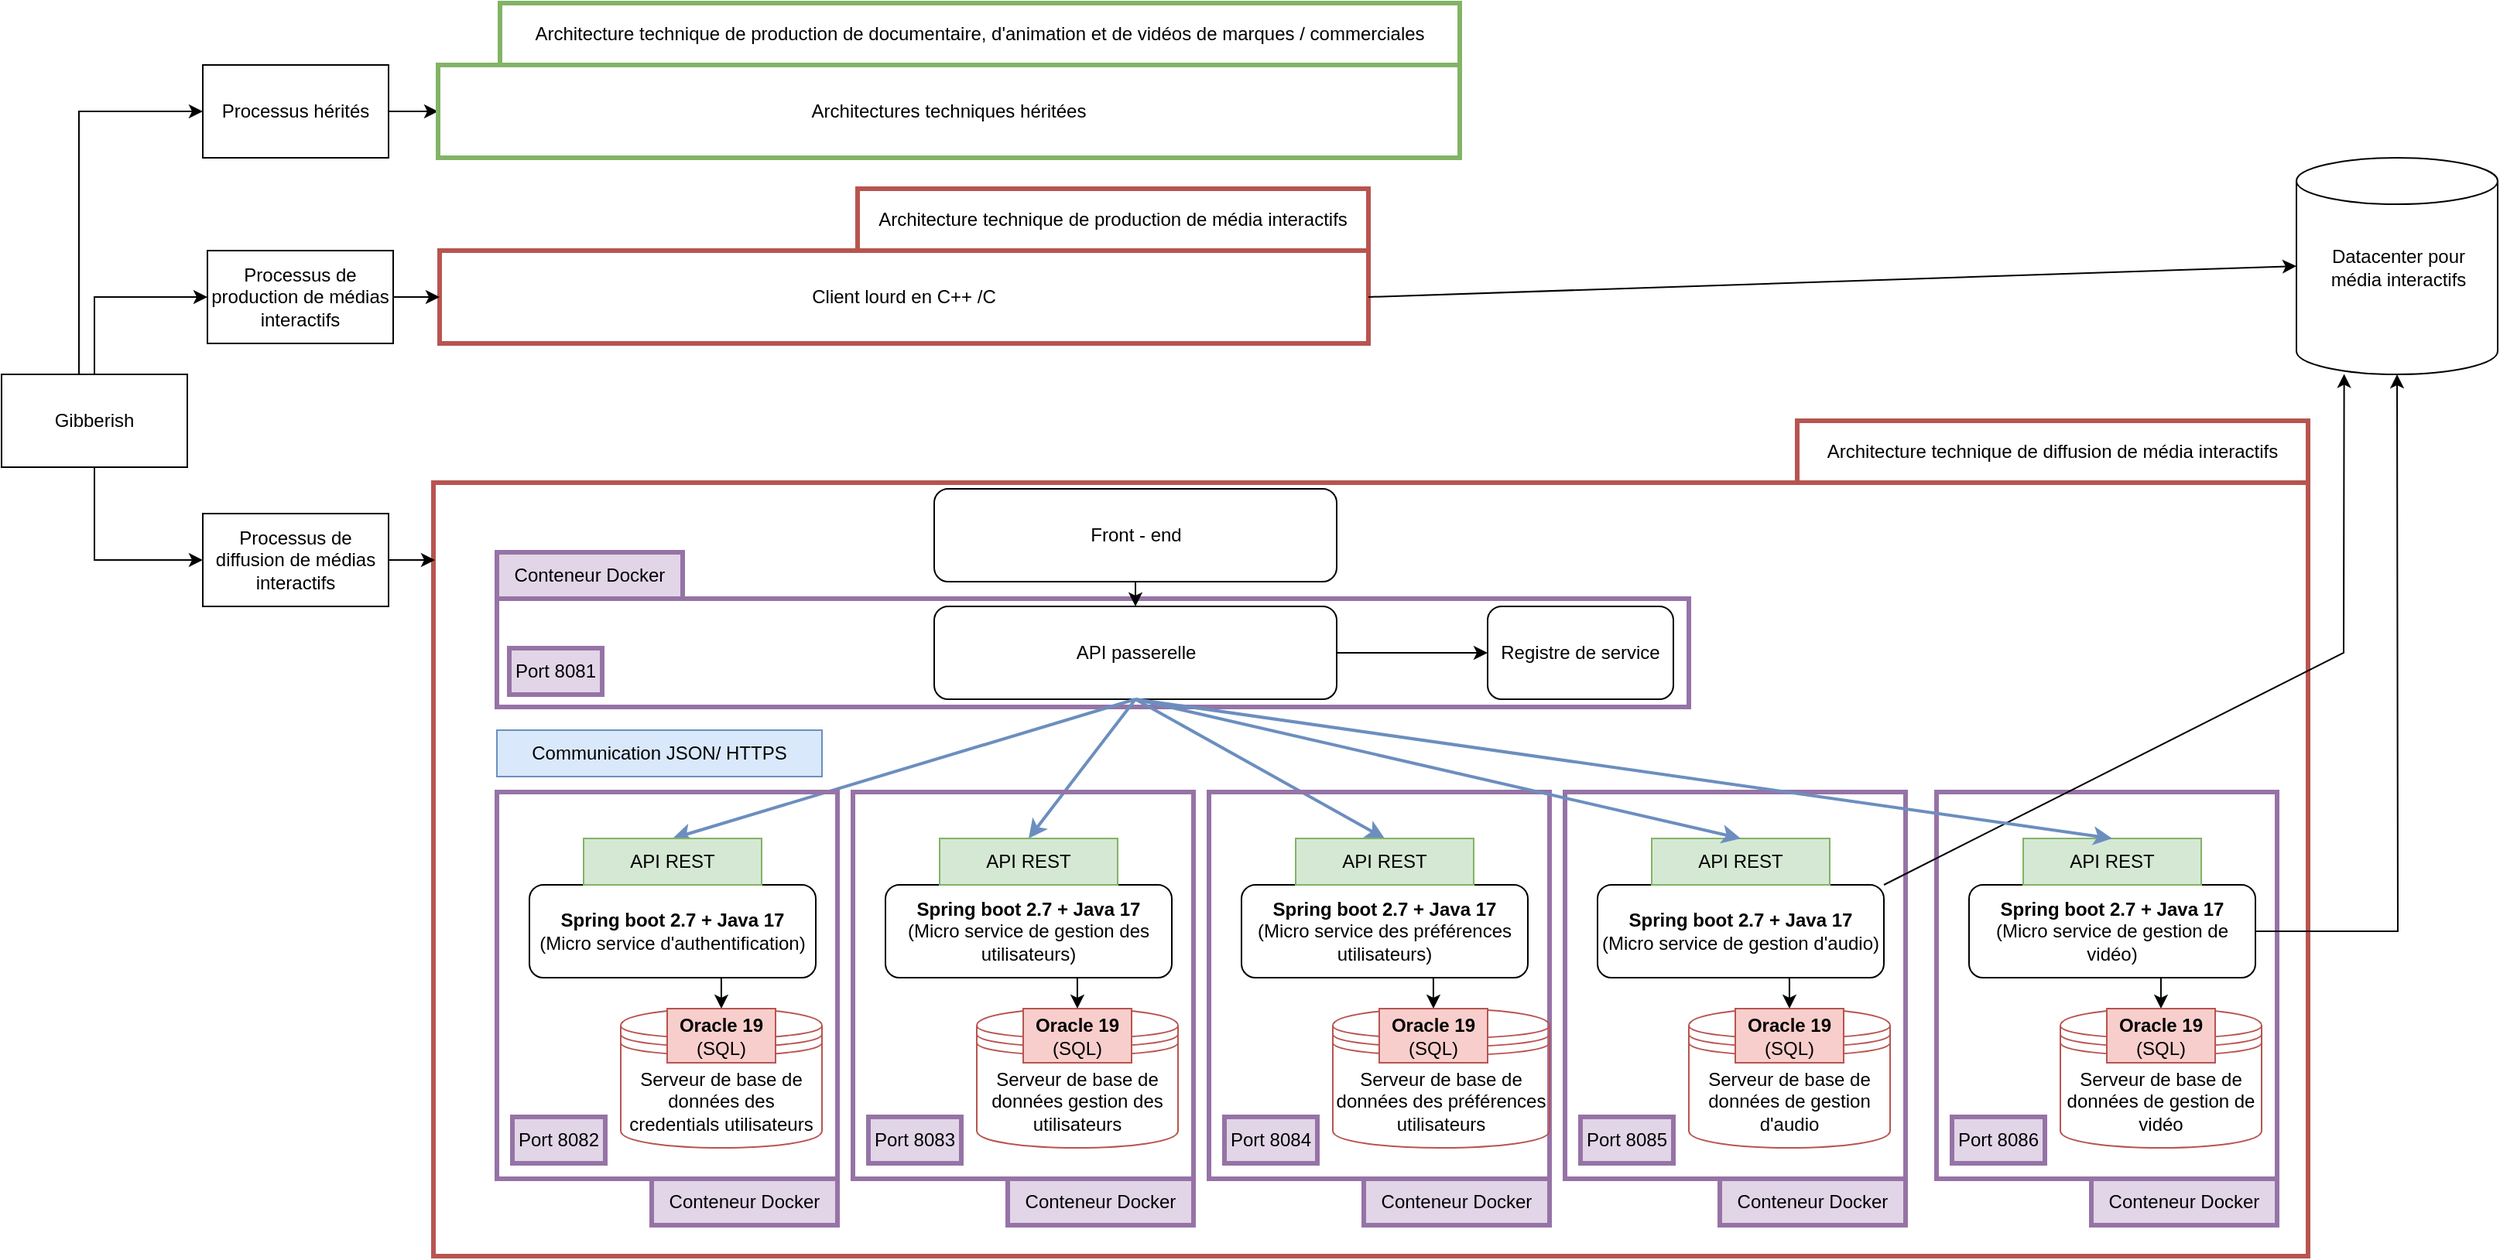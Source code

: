 <mxfile version="20.5.3" type="github">
  <diagram id="J4lTsCqaWdvs94E4tDBU" name="Page-1">
    <mxGraphModel dx="1778" dy="905" grid="1" gridSize="10" guides="1" tooltips="1" connect="1" arrows="1" fold="1" page="1" pageScale="1" pageWidth="827" pageHeight="1169" math="0" shadow="0">
      <root>
        <mxCell id="0" />
        <mxCell id="1" parent="0" />
        <mxCell id="8kNqF_XKGNWwcD94ysNi-43" value="" style="rounded=0;whiteSpace=wrap;html=1;strokeWidth=3;fillColor=none;strokeColor=#9673a6;" parent="1" vertex="1">
          <mxGeometry x="320" y="675" width="770" height="70" as="geometry" />
        </mxCell>
        <mxCell id="_FSysQC6U6rYsHptcgnh-13" value="" style="rounded=0;whiteSpace=wrap;html=1;fillColor=none;strokeColor=#b85450;strokeWidth=3;" vertex="1" parent="1">
          <mxGeometry x="279" y="600" width="1211" height="500" as="geometry" />
        </mxCell>
        <mxCell id="8kNqF_XKGNWwcD94ysNi-25" value="" style="group" parent="1" vertex="1" connectable="0">
          <mxGeometry x="1010" y="800" width="220" height="280" as="geometry" />
        </mxCell>
        <mxCell id="8kNqF_XKGNWwcD94ysNi-26" value="" style="rounded=0;whiteSpace=wrap;html=1;fillColor=none;strokeColor=#9673a6;strokeWidth=3;" parent="8kNqF_XKGNWwcD94ysNi-25" vertex="1">
          <mxGeometry width="220" height="250" as="geometry" />
        </mxCell>
        <mxCell id="8kNqF_XKGNWwcD94ysNi-27" value="&lt;div&gt;&lt;b&gt;Spring boot 2.7 + Java 17&lt;br&gt;&lt;/b&gt;(Micro service de gestion d&#39;audio)&lt;/div&gt;" style="rounded=1;whiteSpace=wrap;html=1;" parent="8kNqF_XKGNWwcD94ysNi-25" vertex="1">
          <mxGeometry x="21" y="60" width="185" height="60" as="geometry" />
        </mxCell>
        <mxCell id="8kNqF_XKGNWwcD94ysNi-28" value="Serveur de base de données de gestion d&#39;audio" style="shape=datastore;whiteSpace=wrap;html=1;fillColor=none;strokeColor=#b85450;" parent="8kNqF_XKGNWwcD94ysNi-25" vertex="1">
          <mxGeometry x="80" y="140" width="130" height="90" as="geometry" />
        </mxCell>
        <mxCell id="8kNqF_XKGNWwcD94ysNi-29" value="" style="endArrow=classic;html=1;rounded=0;entryX=0.5;entryY=0;entryDx=0;entryDy=0;exitX=0.67;exitY=1;exitDx=0;exitDy=0;exitPerimeter=0;" parent="8kNqF_XKGNWwcD94ysNi-25" source="8kNqF_XKGNWwcD94ysNi-27" target="8kNqF_XKGNWwcD94ysNi-31" edge="1">
          <mxGeometry width="50" height="50" relative="1" as="geometry">
            <mxPoint x="146.95" y="121" as="sourcePoint" />
            <mxPoint x="148" y="138" as="targetPoint" />
          </mxGeometry>
        </mxCell>
        <mxCell id="8kNqF_XKGNWwcD94ysNi-30" value="API REST" style="rounded=0;whiteSpace=wrap;html=1;fillColor=#d5e8d4;strokeColor=#82b366;" parent="8kNqF_XKGNWwcD94ysNi-25" vertex="1">
          <mxGeometry x="56" y="30" width="115" height="30" as="geometry" />
        </mxCell>
        <mxCell id="8kNqF_XKGNWwcD94ysNi-31" value="&lt;b&gt;Oracle 19&lt;/b&gt; (SQL)" style="rounded=0;whiteSpace=wrap;html=1;fillColor=#f8cecc;strokeColor=#b85450;" parent="8kNqF_XKGNWwcD94ysNi-25" vertex="1">
          <mxGeometry x="110" y="140" width="70" height="35" as="geometry" />
        </mxCell>
        <mxCell id="8kNqF_XKGNWwcD94ysNi-32" value="Conteneur Docker" style="rounded=0;whiteSpace=wrap;html=1;strokeWidth=3;fillColor=#e1d5e7;strokeColor=#9673a6;" parent="8kNqF_XKGNWwcD94ysNi-25" vertex="1">
          <mxGeometry x="100" y="250" width="120" height="30" as="geometry" />
        </mxCell>
        <mxCell id="8kNqF_XKGNWwcD94ysNi-33" value="Port 8085" style="rounded=0;whiteSpace=wrap;html=1;strokeWidth=3;fillColor=#e1d5e7;strokeColor=#9673a6;" parent="8kNqF_XKGNWwcD94ysNi-25" vertex="1">
          <mxGeometry x="10" y="210" width="60" height="30" as="geometry" />
        </mxCell>
        <mxCell id="wo86FMuEZb9ytW6Cp0ga-16" value="" style="rounded=0;whiteSpace=wrap;html=1;fillColor=none;strokeColor=#b85450;strokeWidth=3;" parent="1" vertex="1">
          <mxGeometry x="283" y="450" width="600" height="60" as="geometry" />
        </mxCell>
        <mxCell id="wo86FMuEZb9ytW6Cp0ga-17" value="Architecture technique de production de média interactifs" style="rounded=0;whiteSpace=wrap;html=1;strokeWidth=3;fillColor=none;strokeColor=#b85450;" parent="1" vertex="1">
          <mxGeometry x="553" y="410" width="330" height="40" as="geometry" />
        </mxCell>
        <mxCell id="wo86FMuEZb9ytW6Cp0ga-26" value="Gibberish" style="rounded=0;whiteSpace=wrap;html=1;strokeWidth=1;fillColor=none;" parent="1" vertex="1">
          <mxGeometry y="530" width="120" height="60" as="geometry" />
        </mxCell>
        <mxCell id="wo86FMuEZb9ytW6Cp0ga-27" value="Processus de production de médias interactifs" style="rounded=0;whiteSpace=wrap;html=1;strokeWidth=1;fillColor=none;" parent="1" vertex="1">
          <mxGeometry x="133" y="450" width="120" height="60" as="geometry" />
        </mxCell>
        <mxCell id="wo86FMuEZb9ytW6Cp0ga-28" value="Processus de diffusion de médias interactifs" style="rounded=0;whiteSpace=wrap;html=1;strokeWidth=1;fillColor=none;" parent="1" vertex="1">
          <mxGeometry x="130" y="620" width="120" height="60" as="geometry" />
        </mxCell>
        <mxCell id="wo86FMuEZb9ytW6Cp0ga-29" value="" style="endArrow=classic;html=1;rounded=0;exitX=0.5;exitY=0;exitDx=0;exitDy=0;entryX=0;entryY=0.5;entryDx=0;entryDy=0;" parent="1" source="wo86FMuEZb9ytW6Cp0ga-26" target="wo86FMuEZb9ytW6Cp0ga-27" edge="1">
          <mxGeometry width="50" height="50" relative="1" as="geometry">
            <mxPoint x="450" y="570" as="sourcePoint" />
            <mxPoint x="80" y="360" as="targetPoint" />
            <Array as="points">
              <mxPoint x="60" y="480" />
            </Array>
          </mxGeometry>
        </mxCell>
        <mxCell id="wo86FMuEZb9ytW6Cp0ga-30" value="" style="endArrow=classic;html=1;rounded=0;exitX=1;exitY=0.5;exitDx=0;exitDy=0;" parent="1" source="wo86FMuEZb9ytW6Cp0ga-27" edge="1">
          <mxGeometry width="50" height="50" relative="1" as="geometry">
            <mxPoint x="453" y="690" as="sourcePoint" />
            <mxPoint x="283" y="480" as="targetPoint" />
          </mxGeometry>
        </mxCell>
        <mxCell id="wo86FMuEZb9ytW6Cp0ga-31" value="" style="endArrow=classic;html=1;rounded=0;exitX=0.5;exitY=1;exitDx=0;exitDy=0;entryX=0;entryY=0.5;entryDx=0;entryDy=0;" parent="1" source="wo86FMuEZb9ytW6Cp0ga-26" target="wo86FMuEZb9ytW6Cp0ga-28" edge="1">
          <mxGeometry width="50" height="50" relative="1" as="geometry">
            <mxPoint x="60" y="880" as="sourcePoint" />
            <mxPoint x="160" y="710" as="targetPoint" />
            <Array as="points">
              <mxPoint x="60" y="650" />
            </Array>
          </mxGeometry>
        </mxCell>
        <mxCell id="SsCDJ0o37DeABF8u1zy4-1" value="API passerelle" style="rounded=1;whiteSpace=wrap;html=1;" parent="1" vertex="1">
          <mxGeometry x="602.5" y="680" width="260" height="60" as="geometry" />
        </mxCell>
        <mxCell id="SsCDJ0o37DeABF8u1zy4-2" value="Registre de service" style="rounded=1;whiteSpace=wrap;html=1;" parent="1" vertex="1">
          <mxGeometry x="960" y="680" width="120" height="60" as="geometry" />
        </mxCell>
        <mxCell id="SsCDJ0o37DeABF8u1zy4-15" value="Front - end" style="rounded=1;whiteSpace=wrap;html=1;" parent="1" vertex="1">
          <mxGeometry x="602.5" y="604" width="260" height="60" as="geometry" />
        </mxCell>
        <mxCell id="SsCDJ0o37DeABF8u1zy4-16" value="" style="endArrow=classic;html=1;rounded=0;entryX=0.5;entryY=0;entryDx=0;entryDy=0;exitX=0.5;exitY=1;exitDx=0;exitDy=0;" parent="1" source="SsCDJ0o37DeABF8u1zy4-15" target="SsCDJ0o37DeABF8u1zy4-1" edge="1">
          <mxGeometry width="50" height="50" relative="1" as="geometry">
            <mxPoint x="634" y="870" as="sourcePoint" />
            <mxPoint x="684" y="820" as="targetPoint" />
          </mxGeometry>
        </mxCell>
        <mxCell id="SsCDJ0o37DeABF8u1zy4-17" value="" style="endArrow=classic;html=1;rounded=0;entryX=0;entryY=0.5;entryDx=0;entryDy=0;exitX=1;exitY=0.5;exitDx=0;exitDy=0;" parent="1" source="SsCDJ0o37DeABF8u1zy4-1" target="SsCDJ0o37DeABF8u1zy4-2" edge="1">
          <mxGeometry width="50" height="50" relative="1" as="geometry">
            <mxPoint x="724" y="754.5" as="sourcePoint" />
            <mxPoint x="684" y="924.5" as="targetPoint" />
          </mxGeometry>
        </mxCell>
        <mxCell id="xsgijD-SskbSGqHChYv_-3" value="" style="endArrow=classic;html=1;rounded=0;entryX=0.5;entryY=0;entryDx=0;entryDy=0;exitX=0.5;exitY=1;exitDx=0;exitDy=0;fillColor=#dae8fc;strokeColor=#6c8ebf;strokeWidth=2;" parent="1" source="SsCDJ0o37DeABF8u1zy4-1" target="xsgijD-SskbSGqHChYv_-1" edge="1">
          <mxGeometry width="50" height="50" relative="1" as="geometry">
            <mxPoint x="560" y="730" as="sourcePoint" />
            <mxPoint x="610" y="680" as="targetPoint" />
          </mxGeometry>
        </mxCell>
        <mxCell id="xsgijD-SskbSGqHChYv_-5" value="" style="endArrow=classic;html=1;rounded=0;entryX=0.5;entryY=0;entryDx=0;entryDy=0;exitX=0.5;exitY=1;exitDx=0;exitDy=0;fillColor=#dae8fc;strokeColor=#6c8ebf;strokeWidth=2;" parent="1" source="SsCDJ0o37DeABF8u1zy4-1" target="8kNqF_XKGNWwcD94ysNi-12" edge="1">
          <mxGeometry width="50" height="50" relative="1" as="geometry">
            <mxPoint x="875" y="720" as="sourcePoint" />
            <mxPoint x="721.5" y="780" as="targetPoint" />
          </mxGeometry>
        </mxCell>
        <mxCell id="xsgijD-SskbSGqHChYv_-7" value="" style="endArrow=classic;html=1;rounded=0;entryX=0.5;entryY=0;entryDx=0;entryDy=0;exitX=0.5;exitY=1;exitDx=0;exitDy=0;fillColor=#dae8fc;strokeColor=#6c8ebf;strokeWidth=2;" parent="1" source="SsCDJ0o37DeABF8u1zy4-1" target="8kNqF_XKGNWwcD94ysNi-21" edge="1">
          <mxGeometry width="50" height="50" relative="1" as="geometry">
            <mxPoint x="1030" y="730" as="sourcePoint" />
            <mxPoint x="866.5" y="780" as="targetPoint" />
          </mxGeometry>
        </mxCell>
        <mxCell id="xsgijD-SskbSGqHChYv_-13" value="Communication JSON/ HTTPS" style="text;html=1;strokeColor=#6c8ebf;fillColor=#dae8fc;align=center;verticalAlign=middle;whiteSpace=wrap;rounded=0;" parent="1" vertex="1">
          <mxGeometry x="320" y="760" width="210" height="30" as="geometry" />
        </mxCell>
        <mxCell id="xsgijD-SskbSGqHChYv_-15" value="" style="endArrow=classic;html=1;rounded=0;exitX=1;exitY=0.5;exitDx=0;exitDy=0;" parent="1" source="wo86FMuEZb9ytW6Cp0ga-28" edge="1">
          <mxGeometry width="50" height="50" relative="1" as="geometry">
            <mxPoint x="560" y="850" as="sourcePoint" />
            <mxPoint x="280" y="650" as="targetPoint" />
          </mxGeometry>
        </mxCell>
        <mxCell id="xsgijD-SskbSGqHChYv_-18" value="Processus hérités" style="rounded=0;whiteSpace=wrap;html=1;strokeWidth=1;fillColor=none;" parent="1" vertex="1">
          <mxGeometry x="130" y="330" width="120" height="60" as="geometry" />
        </mxCell>
        <mxCell id="xsgijD-SskbSGqHChYv_-19" value="" style="endArrow=classic;html=1;rounded=0;entryX=0;entryY=0.5;entryDx=0;entryDy=0;" parent="1" target="xsgijD-SskbSGqHChYv_-18" edge="1">
          <mxGeometry width="50" height="50" relative="1" as="geometry">
            <mxPoint x="50" y="530" as="sourcePoint" />
            <mxPoint x="120" y="240" as="targetPoint" />
            <Array as="points">
              <mxPoint x="50" y="360" />
            </Array>
          </mxGeometry>
        </mxCell>
        <mxCell id="xsgijD-SskbSGqHChYv_-20" value="" style="endArrow=classic;html=1;rounded=0;exitX=1;exitY=0.5;exitDx=0;exitDy=0;" parent="1" source="xsgijD-SskbSGqHChYv_-18" edge="1">
          <mxGeometry width="50" height="50" relative="1" as="geometry">
            <mxPoint x="642" y="650" as="sourcePoint" />
            <mxPoint x="282" y="360" as="targetPoint" />
          </mxGeometry>
        </mxCell>
        <mxCell id="xsgijD-SskbSGqHChYv_-21" value="Architectures techniques héritées" style="rounded=0;whiteSpace=wrap;html=1;fillColor=none;strokeColor=#82b366;strokeWidth=3;" parent="1" vertex="1">
          <mxGeometry x="282" y="330" width="660" height="60" as="geometry" />
        </mxCell>
        <mxCell id="8kNqF_XKGNWwcD94ysNi-6" value="" style="group" parent="1" vertex="1" connectable="0">
          <mxGeometry x="320" y="800" width="220" height="280" as="geometry" />
        </mxCell>
        <mxCell id="8kNqF_XKGNWwcD94ysNi-2" value="" style="rounded=0;whiteSpace=wrap;html=1;fillColor=none;strokeColor=#9673a6;strokeWidth=3;" parent="8kNqF_XKGNWwcD94ysNi-6" vertex="1">
          <mxGeometry width="220" height="250" as="geometry" />
        </mxCell>
        <mxCell id="SsCDJ0o37DeABF8u1zy4-5" value="&lt;div&gt;&lt;b&gt;Spring boot 2.7 + Java 17&lt;br&gt;&lt;/b&gt;(Micro service d&#39;authentification)&lt;/div&gt;" style="rounded=1;whiteSpace=wrap;html=1;" parent="8kNqF_XKGNWwcD94ysNi-6" vertex="1">
          <mxGeometry x="21" y="60" width="185" height="60" as="geometry" />
        </mxCell>
        <mxCell id="SsCDJ0o37DeABF8u1zy4-12" value="Serveur de base de données des credentials utilisateurs" style="shape=datastore;whiteSpace=wrap;html=1;fillColor=none;strokeColor=#b85450;" parent="8kNqF_XKGNWwcD94ysNi-6" vertex="1">
          <mxGeometry x="80" y="140" width="130" height="90" as="geometry" />
        </mxCell>
        <mxCell id="SsCDJ0o37DeABF8u1zy4-18" value="" style="endArrow=classic;html=1;rounded=0;entryX=0.5;entryY=0;entryDx=0;entryDy=0;exitX=0.67;exitY=1;exitDx=0;exitDy=0;exitPerimeter=0;" parent="8kNqF_XKGNWwcD94ysNi-6" source="SsCDJ0o37DeABF8u1zy4-5" target="xsgijD-SskbSGqHChYv_-14" edge="1">
          <mxGeometry width="50" height="50" relative="1" as="geometry">
            <mxPoint x="146.95" y="121" as="sourcePoint" />
            <mxPoint x="148" y="138" as="targetPoint" />
          </mxGeometry>
        </mxCell>
        <mxCell id="xsgijD-SskbSGqHChYv_-1" value="API REST" style="rounded=0;whiteSpace=wrap;html=1;fillColor=#d5e8d4;strokeColor=#82b366;" parent="8kNqF_XKGNWwcD94ysNi-6" vertex="1">
          <mxGeometry x="56" y="30" width="115" height="30" as="geometry" />
        </mxCell>
        <mxCell id="xsgijD-SskbSGqHChYv_-14" value="&lt;b&gt;Oracle 19&lt;/b&gt; (SQL)" style="rounded=0;whiteSpace=wrap;html=1;fillColor=#f8cecc;strokeColor=#b85450;" parent="8kNqF_XKGNWwcD94ysNi-6" vertex="1">
          <mxGeometry x="110" y="140" width="70" height="35" as="geometry" />
        </mxCell>
        <mxCell id="8kNqF_XKGNWwcD94ysNi-3" value="Conteneur Docker" style="rounded=0;whiteSpace=wrap;html=1;strokeWidth=3;fillColor=#e1d5e7;strokeColor=#9673a6;" parent="8kNqF_XKGNWwcD94ysNi-6" vertex="1">
          <mxGeometry x="100" y="250" width="120" height="30" as="geometry" />
        </mxCell>
        <mxCell id="8kNqF_XKGNWwcD94ysNi-5" value="Port 8082" style="rounded=0;whiteSpace=wrap;html=1;strokeWidth=3;fillColor=#e1d5e7;strokeColor=#9673a6;" parent="8kNqF_XKGNWwcD94ysNi-6" vertex="1">
          <mxGeometry x="10" y="210" width="60" height="30" as="geometry" />
        </mxCell>
        <mxCell id="8kNqF_XKGNWwcD94ysNi-7" value="" style="group" parent="1" vertex="1" connectable="0">
          <mxGeometry x="550" y="800" width="220" height="280" as="geometry" />
        </mxCell>
        <mxCell id="8kNqF_XKGNWwcD94ysNi-8" value="" style="rounded=0;whiteSpace=wrap;html=1;fillColor=none;strokeColor=#9673a6;strokeWidth=3;" parent="8kNqF_XKGNWwcD94ysNi-7" vertex="1">
          <mxGeometry width="220" height="250" as="geometry" />
        </mxCell>
        <mxCell id="8kNqF_XKGNWwcD94ysNi-9" value="&lt;div&gt;&lt;b&gt;Spring boot 2.7 + Java 17&lt;br&gt;&lt;/b&gt;(Micro service de gestion des utilisateurs)&lt;/div&gt;" style="rounded=1;whiteSpace=wrap;html=1;" parent="8kNqF_XKGNWwcD94ysNi-7" vertex="1">
          <mxGeometry x="21" y="60" width="185" height="60" as="geometry" />
        </mxCell>
        <mxCell id="8kNqF_XKGNWwcD94ysNi-10" value="Serveur de base de données gestion des utilisateurs" style="shape=datastore;whiteSpace=wrap;html=1;fillColor=none;strokeColor=#b85450;" parent="8kNqF_XKGNWwcD94ysNi-7" vertex="1">
          <mxGeometry x="80" y="140" width="130" height="90" as="geometry" />
        </mxCell>
        <mxCell id="8kNqF_XKGNWwcD94ysNi-11" value="" style="endArrow=classic;html=1;rounded=0;entryX=0.5;entryY=0;entryDx=0;entryDy=0;exitX=0.67;exitY=1;exitDx=0;exitDy=0;exitPerimeter=0;" parent="8kNqF_XKGNWwcD94ysNi-7" source="8kNqF_XKGNWwcD94ysNi-9" target="8kNqF_XKGNWwcD94ysNi-13" edge="1">
          <mxGeometry width="50" height="50" relative="1" as="geometry">
            <mxPoint x="146.95" y="121" as="sourcePoint" />
            <mxPoint x="148" y="138" as="targetPoint" />
          </mxGeometry>
        </mxCell>
        <mxCell id="8kNqF_XKGNWwcD94ysNi-12" value="API REST" style="rounded=0;whiteSpace=wrap;html=1;fillColor=#d5e8d4;strokeColor=#82b366;" parent="8kNqF_XKGNWwcD94ysNi-7" vertex="1">
          <mxGeometry x="56" y="30" width="115" height="30" as="geometry" />
        </mxCell>
        <mxCell id="8kNqF_XKGNWwcD94ysNi-13" value="&lt;b&gt;Oracle 19&lt;/b&gt; (SQL)" style="rounded=0;whiteSpace=wrap;html=1;fillColor=#f8cecc;strokeColor=#b85450;" parent="8kNqF_XKGNWwcD94ysNi-7" vertex="1">
          <mxGeometry x="110" y="140" width="70" height="35" as="geometry" />
        </mxCell>
        <mxCell id="8kNqF_XKGNWwcD94ysNi-14" value="Conteneur Docker" style="rounded=0;whiteSpace=wrap;html=1;strokeWidth=3;fillColor=#e1d5e7;strokeColor=#9673a6;" parent="8kNqF_XKGNWwcD94ysNi-7" vertex="1">
          <mxGeometry x="100" y="250" width="120" height="30" as="geometry" />
        </mxCell>
        <mxCell id="8kNqF_XKGNWwcD94ysNi-15" value="Port 8083" style="rounded=0;whiteSpace=wrap;html=1;strokeWidth=3;fillColor=#e1d5e7;strokeColor=#9673a6;" parent="8kNqF_XKGNWwcD94ysNi-7" vertex="1">
          <mxGeometry x="10" y="210" width="60" height="30" as="geometry" />
        </mxCell>
        <mxCell id="8kNqF_XKGNWwcD94ysNi-16" value="" style="group" parent="1" vertex="1" connectable="0">
          <mxGeometry x="780" y="800" width="220" height="280" as="geometry" />
        </mxCell>
        <mxCell id="8kNqF_XKGNWwcD94ysNi-17" value="" style="rounded=0;whiteSpace=wrap;html=1;fillColor=none;strokeColor=#9673a6;strokeWidth=3;" parent="8kNqF_XKGNWwcD94ysNi-16" vertex="1">
          <mxGeometry width="220" height="250" as="geometry" />
        </mxCell>
        <mxCell id="8kNqF_XKGNWwcD94ysNi-18" value="&lt;div&gt;&lt;b&gt;Spring boot 2.7 + Java 17&lt;br&gt;&lt;/b&gt;(Micro service des préférences utilisateurs)&lt;/div&gt;" style="rounded=1;whiteSpace=wrap;html=1;" parent="8kNqF_XKGNWwcD94ysNi-16" vertex="1">
          <mxGeometry x="21" y="60" width="185" height="60" as="geometry" />
        </mxCell>
        <mxCell id="8kNqF_XKGNWwcD94ysNi-19" value="Serveur de base de données des préférences utilisateurs" style="shape=datastore;whiteSpace=wrap;html=1;fillColor=none;strokeColor=#b85450;" parent="8kNqF_XKGNWwcD94ysNi-16" vertex="1">
          <mxGeometry x="80" y="140" width="140" height="90" as="geometry" />
        </mxCell>
        <mxCell id="8kNqF_XKGNWwcD94ysNi-20" value="" style="endArrow=classic;html=1;rounded=0;entryX=0.5;entryY=0;entryDx=0;entryDy=0;exitX=0.67;exitY=1;exitDx=0;exitDy=0;exitPerimeter=0;" parent="8kNqF_XKGNWwcD94ysNi-16" source="8kNqF_XKGNWwcD94ysNi-18" target="8kNqF_XKGNWwcD94ysNi-22" edge="1">
          <mxGeometry width="50" height="50" relative="1" as="geometry">
            <mxPoint x="146.95" y="121" as="sourcePoint" />
            <mxPoint x="148" y="138" as="targetPoint" />
          </mxGeometry>
        </mxCell>
        <mxCell id="8kNqF_XKGNWwcD94ysNi-21" value="API REST" style="rounded=0;whiteSpace=wrap;html=1;fillColor=#d5e8d4;strokeColor=#82b366;" parent="8kNqF_XKGNWwcD94ysNi-16" vertex="1">
          <mxGeometry x="56" y="30" width="115" height="30" as="geometry" />
        </mxCell>
        <mxCell id="8kNqF_XKGNWwcD94ysNi-22" value="&lt;b&gt;Oracle 19&lt;/b&gt; (SQL)" style="rounded=0;whiteSpace=wrap;html=1;fillColor=#f8cecc;strokeColor=#b85450;" parent="8kNqF_XKGNWwcD94ysNi-16" vertex="1">
          <mxGeometry x="110" y="140" width="70" height="35" as="geometry" />
        </mxCell>
        <mxCell id="8kNqF_XKGNWwcD94ysNi-23" value="Conteneur Docker" style="rounded=0;whiteSpace=wrap;html=1;strokeWidth=3;fillColor=#e1d5e7;strokeColor=#9673a6;" parent="8kNqF_XKGNWwcD94ysNi-16" vertex="1">
          <mxGeometry x="100" y="250" width="120" height="30" as="geometry" />
        </mxCell>
        <mxCell id="8kNqF_XKGNWwcD94ysNi-24" value="Port 8084" style="rounded=0;whiteSpace=wrap;html=1;strokeWidth=3;fillColor=#e1d5e7;strokeColor=#9673a6;" parent="8kNqF_XKGNWwcD94ysNi-16" vertex="1">
          <mxGeometry x="10" y="210" width="60" height="30" as="geometry" />
        </mxCell>
        <mxCell id="8kNqF_XKGNWwcD94ysNi-34" value="" style="group" parent="1" vertex="1" connectable="0">
          <mxGeometry x="1250" y="800" width="220" height="280" as="geometry" />
        </mxCell>
        <mxCell id="8kNqF_XKGNWwcD94ysNi-35" value="" style="rounded=0;whiteSpace=wrap;html=1;fillColor=none;strokeColor=#9673a6;strokeWidth=3;" parent="8kNqF_XKGNWwcD94ysNi-34" vertex="1">
          <mxGeometry width="220" height="250" as="geometry" />
        </mxCell>
        <mxCell id="8kNqF_XKGNWwcD94ysNi-36" value="&lt;div&gt;&lt;b&gt;Spring boot 2.7 + Java 17&lt;br&gt;&lt;/b&gt;(Micro service de gestion de vidéo)&lt;/div&gt;" style="rounded=1;whiteSpace=wrap;html=1;" parent="8kNqF_XKGNWwcD94ysNi-34" vertex="1">
          <mxGeometry x="21" y="60" width="185" height="60" as="geometry" />
        </mxCell>
        <mxCell id="8kNqF_XKGNWwcD94ysNi-37" value="Serveur de base de données de gestion de vidéo" style="shape=datastore;whiteSpace=wrap;html=1;fillColor=none;strokeColor=#b85450;" parent="8kNqF_XKGNWwcD94ysNi-34" vertex="1">
          <mxGeometry x="80" y="140" width="130" height="90" as="geometry" />
        </mxCell>
        <mxCell id="8kNqF_XKGNWwcD94ysNi-38" value="" style="endArrow=classic;html=1;rounded=0;entryX=0.5;entryY=0;entryDx=0;entryDy=0;exitX=0.67;exitY=1;exitDx=0;exitDy=0;exitPerimeter=0;" parent="8kNqF_XKGNWwcD94ysNi-34" source="8kNqF_XKGNWwcD94ysNi-36" target="8kNqF_XKGNWwcD94ysNi-40" edge="1">
          <mxGeometry width="50" height="50" relative="1" as="geometry">
            <mxPoint x="146.95" y="121" as="sourcePoint" />
            <mxPoint x="148" y="138" as="targetPoint" />
          </mxGeometry>
        </mxCell>
        <mxCell id="8kNqF_XKGNWwcD94ysNi-39" value="API REST" style="rounded=0;whiteSpace=wrap;html=1;fillColor=#d5e8d4;strokeColor=#82b366;" parent="8kNqF_XKGNWwcD94ysNi-34" vertex="1">
          <mxGeometry x="56" y="30" width="115" height="30" as="geometry" />
        </mxCell>
        <mxCell id="8kNqF_XKGNWwcD94ysNi-40" value="&lt;b&gt;Oracle 19&lt;/b&gt; (SQL)" style="rounded=0;whiteSpace=wrap;html=1;fillColor=#f8cecc;strokeColor=#b85450;" parent="8kNqF_XKGNWwcD94ysNi-34" vertex="1">
          <mxGeometry x="110" y="140" width="70" height="35" as="geometry" />
        </mxCell>
        <mxCell id="8kNqF_XKGNWwcD94ysNi-41" value="Conteneur Docker" style="rounded=0;whiteSpace=wrap;html=1;strokeWidth=3;fillColor=#e1d5e7;strokeColor=#9673a6;" parent="8kNqF_XKGNWwcD94ysNi-34" vertex="1">
          <mxGeometry x="100" y="250" width="120" height="30" as="geometry" />
        </mxCell>
        <mxCell id="8kNqF_XKGNWwcD94ysNi-42" value="Port 8086" style="rounded=0;whiteSpace=wrap;html=1;strokeWidth=3;fillColor=#e1d5e7;strokeColor=#9673a6;" parent="8kNqF_XKGNWwcD94ysNi-34" vertex="1">
          <mxGeometry x="10" y="210" width="60" height="30" as="geometry" />
        </mxCell>
        <mxCell id="8kNqF_XKGNWwcD94ysNi-44" value="Conteneur Docker" style="rounded=0;whiteSpace=wrap;html=1;strokeWidth=3;fillColor=#e1d5e7;strokeColor=#9673a6;" parent="1" vertex="1">
          <mxGeometry x="320" y="645" width="120" height="30" as="geometry" />
        </mxCell>
        <mxCell id="8kNqF_XKGNWwcD94ysNi-45" value="Port 8081" style="rounded=0;whiteSpace=wrap;html=1;strokeWidth=3;fillColor=#e1d5e7;strokeColor=#9673a6;" parent="1" vertex="1">
          <mxGeometry x="328" y="707" width="60" height="30" as="geometry" />
        </mxCell>
        <mxCell id="_FSysQC6U6rYsHptcgnh-10" value="Architecture technique de production de documentaire, d&#39;animation et de vidéos de marques / commerciales " style="rounded=0;whiteSpace=wrap;html=1;strokeWidth=3;fillColor=none;strokeColor=#82b366;" vertex="1" parent="1">
          <mxGeometry x="322" y="290" width="620" height="40" as="geometry" />
        </mxCell>
        <mxCell id="_FSysQC6U6rYsHptcgnh-12" value="Client lourd en C++ /C" style="text;html=1;strokeColor=none;fillColor=none;align=center;verticalAlign=middle;whiteSpace=wrap;rounded=0;" vertex="1" parent="1">
          <mxGeometry x="418" y="465" width="330" height="30" as="geometry" />
        </mxCell>
        <mxCell id="_FSysQC6U6rYsHptcgnh-14" value="Architecture technique de diffusion de média interactifs" style="rounded=0;whiteSpace=wrap;html=1;strokeWidth=3;fillColor=none;strokeColor=#b85450;" vertex="1" parent="1">
          <mxGeometry x="1160" y="560" width="330" height="40" as="geometry" />
        </mxCell>
        <mxCell id="_FSysQC6U6rYsHptcgnh-17" value="" style="group" vertex="1" connectable="0" parent="1">
          <mxGeometry x="1482.5" y="390" width="130" height="140" as="geometry" />
        </mxCell>
        <mxCell id="_FSysQC6U6rYsHptcgnh-18" value="" style="shape=cylinder3;whiteSpace=wrap;html=1;boundedLbl=1;backgroundOutline=1;size=15;pointerEvents=0;fontFamily=Helvetica;fontSize=12;fontColor=default;fillColor=none;gradientColor=none;" vertex="1" parent="_FSysQC6U6rYsHptcgnh-17">
          <mxGeometry width="130" height="140" as="geometry" />
        </mxCell>
        <mxCell id="_FSysQC6U6rYsHptcgnh-19" value="&lt;div&gt;Datacenter pour &lt;br&gt;&lt;/div&gt;&lt;div&gt;média interactifs&lt;/div&gt;" style="text;html=1;align=center;verticalAlign=middle;resizable=0;points=[];autosize=1;strokeColor=none;fillColor=none;fontSize=12;fontFamily=Helvetica;fontColor=default;" vertex="1" parent="_FSysQC6U6rYsHptcgnh-17">
          <mxGeometry x="10.003" y="51.333" width="110" height="40" as="geometry" />
        </mxCell>
        <mxCell id="_FSysQC6U6rYsHptcgnh-20" value="" style="endArrow=classic;html=1;rounded=0;strokeWidth=1;fontFamily=Helvetica;fontSize=12;fontColor=default;entryX=0;entryY=0.5;entryDx=0;entryDy=0;entryPerimeter=0;exitX=1;exitY=0.5;exitDx=0;exitDy=0;" edge="1" parent="1" source="wo86FMuEZb9ytW6Cp0ga-16" target="_FSysQC6U6rYsHptcgnh-18">
          <mxGeometry width="50" height="50" relative="1" as="geometry">
            <mxPoint x="1332.5" y="260" as="sourcePoint" />
            <mxPoint x="1482.5" y="374.0" as="targetPoint" />
          </mxGeometry>
        </mxCell>
        <mxCell id="_FSysQC6U6rYsHptcgnh-21" value="" style="endArrow=classic;html=1;rounded=0;strokeWidth=1;entryX=0.5;entryY=1;entryDx=0;entryDy=0;entryPerimeter=0;exitX=1;exitY=0.5;exitDx=0;exitDy=0;" edge="1" parent="1" target="_FSysQC6U6rYsHptcgnh-18" source="8kNqF_XKGNWwcD94ysNi-36">
          <mxGeometry width="50" height="50" relative="1" as="geometry">
            <mxPoint x="1548" y="890" as="sourcePoint" />
            <mxPoint x="1392.5" y="440" as="targetPoint" />
            <Array as="points">
              <mxPoint x="1548" y="890" />
            </Array>
          </mxGeometry>
        </mxCell>
        <mxCell id="_FSysQC6U6rYsHptcgnh-22" value="" style="endArrow=classic;html=1;rounded=0;strokeWidth=1;entryX=0.237;entryY=0.998;entryDx=0;entryDy=0;entryPerimeter=0;exitX=1;exitY=0;exitDx=0;exitDy=0;" edge="1" parent="1" target="_FSysQC6U6rYsHptcgnh-18" source="8kNqF_XKGNWwcD94ysNi-27">
          <mxGeometry width="50" height="50" relative="1" as="geometry">
            <mxPoint x="1170" y="706.0" as="sourcePoint" />
            <mxPoint x="1392.5" y="440" as="targetPoint" />
            <Array as="points">
              <mxPoint x="1513" y="710" />
            </Array>
          </mxGeometry>
        </mxCell>
        <mxCell id="_FSysQC6U6rYsHptcgnh-23" value="" style="endArrow=classic;html=1;rounded=0;entryX=0.5;entryY=0;entryDx=0;entryDy=0;fillColor=#dae8fc;strokeColor=#6c8ebf;strokeWidth=2;exitX=0.5;exitY=1;exitDx=0;exitDy=0;" edge="1" parent="1" source="SsCDJ0o37DeABF8u1zy4-1" target="8kNqF_XKGNWwcD94ysNi-30">
          <mxGeometry width="50" height="50" relative="1" as="geometry">
            <mxPoint x="830" y="770" as="sourcePoint" />
            <mxPoint x="903.5" y="840" as="targetPoint" />
          </mxGeometry>
        </mxCell>
        <mxCell id="_FSysQC6U6rYsHptcgnh-24" value="" style="endArrow=classic;html=1;rounded=0;entryX=0.5;entryY=0;entryDx=0;entryDy=0;fillColor=#dae8fc;strokeColor=#6c8ebf;strokeWidth=2;exitX=0.5;exitY=1;exitDx=0;exitDy=0;" edge="1" parent="1" source="SsCDJ0o37DeABF8u1zy4-1" target="8kNqF_XKGNWwcD94ysNi-39">
          <mxGeometry width="50" height="50" relative="1" as="geometry">
            <mxPoint x="742.5" y="750" as="sourcePoint" />
            <mxPoint x="1133.5" y="840" as="targetPoint" />
          </mxGeometry>
        </mxCell>
      </root>
    </mxGraphModel>
  </diagram>
</mxfile>
